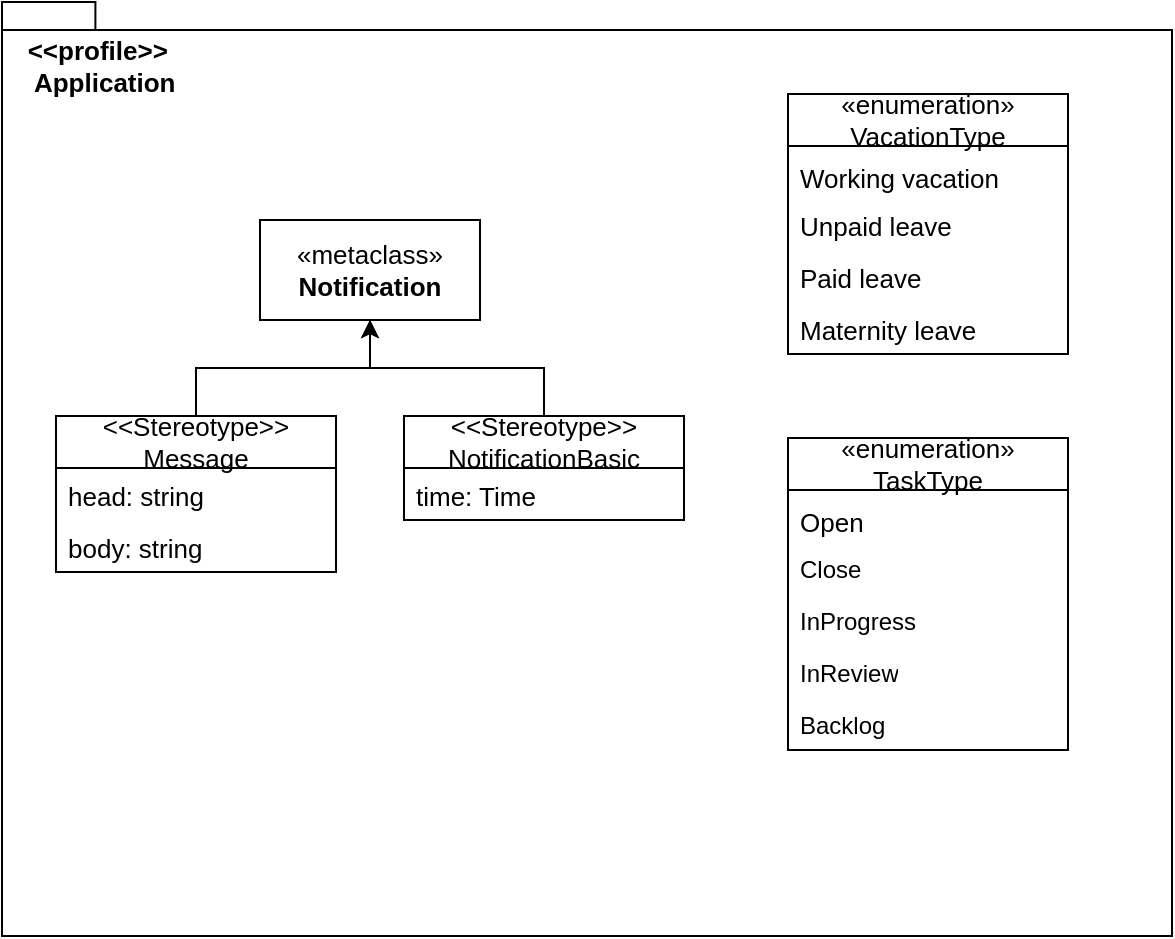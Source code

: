<mxfile version="22.0.8" type="device">
  <diagram name="Page-1" id="b5b7bab2-c9e2-2cf4-8b2a-24fd1a2a6d21">
    <mxGraphModel dx="929" dy="499" grid="0" gridSize="10" guides="1" tooltips="1" connect="1" arrows="1" fold="1" page="1" pageScale="1" pageWidth="827" pageHeight="1169" background="none" math="0" shadow="0">
      <root>
        <mxCell id="0" />
        <mxCell id="1" parent="0" />
        <mxCell id="lPUC5yBsDt-mfT22Zlh5-1" value="&lt;span style=&quot;font-size: 13px;&quot;&gt;&amp;nbsp; &amp;nbsp;&amp;lt;&amp;lt;profile&amp;gt;&amp;gt;&lt;br style=&quot;font-size: 13px;&quot;&gt;&amp;nbsp; &amp;nbsp; Application&lt;br style=&quot;font-size: 13px;&quot;&gt;&lt;/span&gt;" style="shape=folder;fontStyle=1;spacingTop=10;tabWidth=40;tabHeight=14;tabPosition=left;html=1;whiteSpace=wrap;verticalAlign=top;align=left;fontSize=13;" vertex="1" parent="1">
          <mxGeometry x="184" y="411" width="585" height="467" as="geometry" />
        </mxCell>
        <mxCell id="lPUC5yBsDt-mfT22Zlh5-2" value="«metaclass»&lt;br style=&quot;font-size: 13px;&quot;&gt;&lt;b style=&quot;font-size: 13px;&quot;&gt;Notification&lt;/b&gt;" style="html=1;whiteSpace=wrap;fontSize=13;" vertex="1" parent="1">
          <mxGeometry x="313" y="520" width="110" height="50" as="geometry" />
        </mxCell>
        <mxCell id="lPUC5yBsDt-mfT22Zlh5-11" value="" style="edgeStyle=orthogonalEdgeStyle;rounded=0;orthogonalLoop=1;jettySize=auto;html=1;fontSize=13;" edge="1" parent="1" source="lPUC5yBsDt-mfT22Zlh5-3" target="lPUC5yBsDt-mfT22Zlh5-2">
          <mxGeometry relative="1" as="geometry" />
        </mxCell>
        <mxCell id="lPUC5yBsDt-mfT22Zlh5-3" value="&amp;lt;&amp;lt;Stereotype&amp;gt;&amp;gt;&lt;br style=&quot;font-size: 13px;&quot;&gt;Message" style="swimlane;fontStyle=0;childLayout=stackLayout;horizontal=1;startSize=26;fillColor=none;horizontalStack=0;resizeParent=1;resizeParentMax=0;resizeLast=0;collapsible=1;marginBottom=0;whiteSpace=wrap;html=1;fontSize=13;" vertex="1" parent="1">
          <mxGeometry x="211" y="618" width="140" height="78" as="geometry" />
        </mxCell>
        <mxCell id="lPUC5yBsDt-mfT22Zlh5-4" value="head: string" style="text;strokeColor=none;fillColor=none;align=left;verticalAlign=top;spacingLeft=4;spacingRight=4;overflow=hidden;rotatable=0;points=[[0,0.5],[1,0.5]];portConstraint=eastwest;whiteSpace=wrap;html=1;fontSize=13;" vertex="1" parent="lPUC5yBsDt-mfT22Zlh5-3">
          <mxGeometry y="26" width="140" height="26" as="geometry" />
        </mxCell>
        <mxCell id="lPUC5yBsDt-mfT22Zlh5-5" value="body: string" style="text;strokeColor=none;fillColor=none;align=left;verticalAlign=top;spacingLeft=4;spacingRight=4;overflow=hidden;rotatable=0;points=[[0,0.5],[1,0.5]];portConstraint=eastwest;whiteSpace=wrap;html=1;fontSize=13;" vertex="1" parent="lPUC5yBsDt-mfT22Zlh5-3">
          <mxGeometry y="52" width="140" height="26" as="geometry" />
        </mxCell>
        <mxCell id="lPUC5yBsDt-mfT22Zlh5-10" value="" style="edgeStyle=orthogonalEdgeStyle;rounded=0;orthogonalLoop=1;jettySize=auto;html=1;fontSize=13;" edge="1" parent="1" source="lPUC5yBsDt-mfT22Zlh5-7" target="lPUC5yBsDt-mfT22Zlh5-2">
          <mxGeometry relative="1" as="geometry" />
        </mxCell>
        <mxCell id="lPUC5yBsDt-mfT22Zlh5-7" value="&amp;lt;&amp;lt;Stereotype&amp;gt;&amp;gt;&lt;br style=&quot;font-size: 13px;&quot;&gt;NotificationBasic" style="swimlane;fontStyle=0;childLayout=stackLayout;horizontal=1;startSize=26;fillColor=none;horizontalStack=0;resizeParent=1;resizeParentMax=0;resizeLast=0;collapsible=1;marginBottom=0;whiteSpace=wrap;html=1;fontSize=13;" vertex="1" parent="1">
          <mxGeometry x="385" y="618" width="140" height="52" as="geometry" />
        </mxCell>
        <mxCell id="lPUC5yBsDt-mfT22Zlh5-8" value="time: Time" style="text;strokeColor=none;fillColor=none;align=left;verticalAlign=top;spacingLeft=4;spacingRight=4;overflow=hidden;rotatable=0;points=[[0,0.5],[1,0.5]];portConstraint=eastwest;whiteSpace=wrap;html=1;fontSize=13;" vertex="1" parent="lPUC5yBsDt-mfT22Zlh5-7">
          <mxGeometry y="26" width="140" height="26" as="geometry" />
        </mxCell>
        <mxCell id="lPUC5yBsDt-mfT22Zlh5-13" value="«enumeration»&lt;br style=&quot;border-color: var(--border-color); font-size: 13px;&quot;&gt;&lt;span style=&quot;border-color: var(--border-color); font-size: 13px;&quot;&gt;VacationType&lt;/span&gt;" style="swimlane;fontStyle=0;childLayout=stackLayout;horizontal=1;startSize=26;fillColor=none;horizontalStack=0;resizeParent=1;resizeParentMax=0;resizeLast=0;collapsible=1;marginBottom=0;whiteSpace=wrap;html=1;fontSize=13;" vertex="1" parent="1">
          <mxGeometry x="577" y="457" width="140" height="130" as="geometry" />
        </mxCell>
        <mxCell id="lPUC5yBsDt-mfT22Zlh5-14" value="&lt;div style=&quot;line-height: 19px;&quot;&gt;&lt;span style=&quot;background-color: rgb(255, 255, 255);&quot;&gt;&lt;font style=&quot;font-size: 13px;&quot;&gt;Working vacation&lt;/font&gt;&lt;/span&gt;&lt;/div&gt;" style="text;strokeColor=none;fillColor=none;align=left;verticalAlign=top;spacingLeft=4;spacingRight=4;overflow=hidden;rotatable=0;points=[[0,0.5],[1,0.5]];portConstraint=eastwest;whiteSpace=wrap;html=1;" vertex="1" parent="lPUC5yBsDt-mfT22Zlh5-13">
          <mxGeometry y="26" width="140" height="26" as="geometry" />
        </mxCell>
        <mxCell id="lPUC5yBsDt-mfT22Zlh5-15" value="&lt;font style=&quot;font-size: 13px;&quot;&gt;Unpaid leave&lt;/font&gt;" style="text;strokeColor=none;fillColor=none;align=left;verticalAlign=top;spacingLeft=4;spacingRight=4;overflow=hidden;rotatable=0;points=[[0,0.5],[1,0.5]];portConstraint=eastwest;whiteSpace=wrap;html=1;" vertex="1" parent="lPUC5yBsDt-mfT22Zlh5-13">
          <mxGeometry y="52" width="140" height="26" as="geometry" />
        </mxCell>
        <mxCell id="lPUC5yBsDt-mfT22Zlh5-16" value="&lt;font style=&quot;font-size: 13px;&quot;&gt;Paid leave&lt;/font&gt;" style="text;strokeColor=none;fillColor=none;align=left;verticalAlign=top;spacingLeft=4;spacingRight=4;overflow=hidden;rotatable=0;points=[[0,0.5],[1,0.5]];portConstraint=eastwest;whiteSpace=wrap;html=1;" vertex="1" parent="lPUC5yBsDt-mfT22Zlh5-13">
          <mxGeometry y="78" width="140" height="26" as="geometry" />
        </mxCell>
        <mxCell id="lPUC5yBsDt-mfT22Zlh5-17" value="&lt;font style=&quot;font-size: 13px;&quot;&gt;Maternity leave&lt;/font&gt;" style="text;strokeColor=none;fillColor=none;align=left;verticalAlign=top;spacingLeft=4;spacingRight=4;overflow=hidden;rotatable=0;points=[[0,0.5],[1,0.5]];portConstraint=eastwest;whiteSpace=wrap;html=1;" vertex="1" parent="lPUC5yBsDt-mfT22Zlh5-13">
          <mxGeometry y="104" width="140" height="26" as="geometry" />
        </mxCell>
        <mxCell id="lPUC5yBsDt-mfT22Zlh5-18" value="«enumeration»&lt;br&gt;TaskType" style="swimlane;fontStyle=0;childLayout=stackLayout;horizontal=1;startSize=26;fillColor=none;horizontalStack=0;resizeParent=1;resizeParentMax=0;resizeLast=0;collapsible=1;marginBottom=0;whiteSpace=wrap;html=1;fontSize=13;" vertex="1" parent="1">
          <mxGeometry x="577" y="629" width="140" height="156" as="geometry" />
        </mxCell>
        <mxCell id="lPUC5yBsDt-mfT22Zlh5-19" value="&lt;div style=&quot;font-size: 13px; line-height: 19px;&quot;&gt;&lt;span style=&quot;background-color: rgb(255, 255, 255);&quot;&gt;Open&lt;/span&gt;&lt;/div&gt;" style="text;strokeColor=none;fillColor=none;align=left;verticalAlign=top;spacingLeft=4;spacingRight=4;overflow=hidden;rotatable=0;points=[[0,0.5],[1,0.5]];portConstraint=eastwest;whiteSpace=wrap;html=1;" vertex="1" parent="lPUC5yBsDt-mfT22Zlh5-18">
          <mxGeometry y="26" width="140" height="26" as="geometry" />
        </mxCell>
        <mxCell id="lPUC5yBsDt-mfT22Zlh5-20" value="Close" style="text;strokeColor=none;fillColor=none;align=left;verticalAlign=top;spacingLeft=4;spacingRight=4;overflow=hidden;rotatable=0;points=[[0,0.5],[1,0.5]];portConstraint=eastwest;whiteSpace=wrap;html=1;" vertex="1" parent="lPUC5yBsDt-mfT22Zlh5-18">
          <mxGeometry y="52" width="140" height="26" as="geometry" />
        </mxCell>
        <mxCell id="lPUC5yBsDt-mfT22Zlh5-21" value="InProgress" style="text;strokeColor=none;fillColor=none;align=left;verticalAlign=top;spacingLeft=4;spacingRight=4;overflow=hidden;rotatable=0;points=[[0,0.5],[1,0.5]];portConstraint=eastwest;whiteSpace=wrap;html=1;" vertex="1" parent="lPUC5yBsDt-mfT22Zlh5-18">
          <mxGeometry y="78" width="140" height="26" as="geometry" />
        </mxCell>
        <mxCell id="lPUC5yBsDt-mfT22Zlh5-22" value="InReview" style="text;strokeColor=none;fillColor=none;align=left;verticalAlign=top;spacingLeft=4;spacingRight=4;overflow=hidden;rotatable=0;points=[[0,0.5],[1,0.5]];portConstraint=eastwest;whiteSpace=wrap;html=1;" vertex="1" parent="lPUC5yBsDt-mfT22Zlh5-18">
          <mxGeometry y="104" width="140" height="26" as="geometry" />
        </mxCell>
        <mxCell id="lPUC5yBsDt-mfT22Zlh5-23" value="Backlog" style="text;strokeColor=none;fillColor=none;align=left;verticalAlign=top;spacingLeft=4;spacingRight=4;overflow=hidden;rotatable=0;points=[[0,0.5],[1,0.5]];portConstraint=eastwest;whiteSpace=wrap;html=1;" vertex="1" parent="lPUC5yBsDt-mfT22Zlh5-18">
          <mxGeometry y="130" width="140" height="26" as="geometry" />
        </mxCell>
      </root>
    </mxGraphModel>
  </diagram>
</mxfile>
